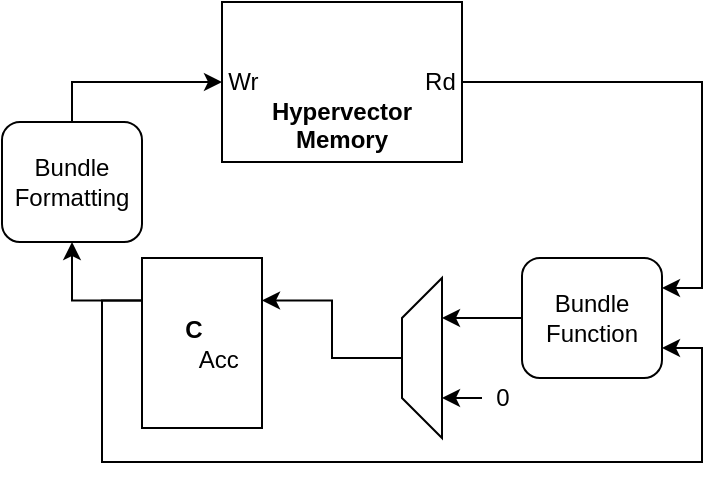<mxfile version="14.5.1" type="device"><diagram id="5A3foilHxnzcEwqRGsPn" name="Page-1"><mxGraphModel dx="813" dy="470" grid="1" gridSize="10" guides="1" tooltips="1" connect="1" arrows="1" fold="1" page="1" pageScale="1" pageWidth="850" pageHeight="1100" math="0" shadow="0"><root><mxCell id="0"/><mxCell id="1" parent="0"/><mxCell id="HuDzA03zV6hxK3HbArgA-12" style="edgeStyle=orthogonalEdgeStyle;rounded=0;orthogonalLoop=1;jettySize=auto;html=1;exitX=1;exitY=0.5;exitDx=0;exitDy=0;entryX=1;entryY=0.25;entryDx=0;entryDy=0;startArrow=none;startFill=0;endArrow=classic;endFill=1;" edge="1" parent="1" source="HuDzA03zV6hxK3HbArgA-1" target="HuDzA03zV6hxK3HbArgA-2"><mxGeometry relative="1" as="geometry"/></mxCell><mxCell id="HuDzA03zV6hxK3HbArgA-1" value="&lt;br&gt;&lt;br&gt;Wr&amp;nbsp; &amp;nbsp; &amp;nbsp; &amp;nbsp; &amp;nbsp; &amp;nbsp; &amp;nbsp; &amp;nbsp; &amp;nbsp; &amp;nbsp; &amp;nbsp; &amp;nbsp; &amp;nbsp;Rd&lt;br&gt;&lt;b&gt;Hypervector&lt;/b&gt;&lt;br&gt;&lt;b&gt;Memory&lt;/b&gt;" style="rounded=0;whiteSpace=wrap;html=1;" vertex="1" parent="1"><mxGeometry x="430" y="350" width="120" height="80" as="geometry"/></mxCell><mxCell id="HuDzA03zV6hxK3HbArgA-11" style="edgeStyle=orthogonalEdgeStyle;rounded=0;orthogonalLoop=1;jettySize=auto;html=1;exitX=0;exitY=0.5;exitDx=0;exitDy=0;entryX=0.75;entryY=1;entryDx=0;entryDy=0;startArrow=none;startFill=0;endArrow=classic;endFill=1;" edge="1" parent="1" source="HuDzA03zV6hxK3HbArgA-2" target="HuDzA03zV6hxK3HbArgA-5"><mxGeometry relative="1" as="geometry"/></mxCell><mxCell id="HuDzA03zV6hxK3HbArgA-2" value="Bundle&lt;br&gt;Function" style="rounded=1;whiteSpace=wrap;html=1;" vertex="1" parent="1"><mxGeometry x="580" y="478" width="70" height="60" as="geometry"/></mxCell><mxCell id="HuDzA03zV6hxK3HbArgA-14" style="edgeStyle=orthogonalEdgeStyle;rounded=0;orthogonalLoop=1;jettySize=auto;html=1;exitX=0.5;exitY=0;exitDx=0;exitDy=0;startArrow=none;startFill=0;endArrow=classic;endFill=1;" edge="1" parent="1" source="HuDzA03zV6hxK3HbArgA-3" target="HuDzA03zV6hxK3HbArgA-1"><mxGeometry relative="1" as="geometry"/></mxCell><mxCell id="HuDzA03zV6hxK3HbArgA-3" value="Bundle&lt;br&gt;Formatting" style="rounded=1;whiteSpace=wrap;html=1;" vertex="1" parent="1"><mxGeometry x="320" y="410" width="70" height="60" as="geometry"/></mxCell><mxCell id="HuDzA03zV6hxK3HbArgA-13" style="edgeStyle=orthogonalEdgeStyle;rounded=0;orthogonalLoop=1;jettySize=auto;html=1;exitX=0;exitY=0.25;exitDx=0;exitDy=0;entryX=0.5;entryY=1;entryDx=0;entryDy=0;startArrow=none;startFill=0;endArrow=classic;endFill=1;" edge="1" parent="1" source="HuDzA03zV6hxK3HbArgA-4" target="HuDzA03zV6hxK3HbArgA-3"><mxGeometry relative="1" as="geometry"/></mxCell><mxCell id="HuDzA03zV6hxK3HbArgA-15" style="edgeStyle=orthogonalEdgeStyle;rounded=0;orthogonalLoop=1;jettySize=auto;html=1;exitX=0;exitY=0.25;exitDx=0;exitDy=0;entryX=1;entryY=0.75;entryDx=0;entryDy=0;startArrow=none;startFill=0;endArrow=classic;endFill=1;" edge="1" parent="1" source="HuDzA03zV6hxK3HbArgA-4" target="HuDzA03zV6hxK3HbArgA-2"><mxGeometry relative="1" as="geometry"><Array as="points"><mxPoint x="370" y="499"/><mxPoint x="370" y="580"/><mxPoint x="670" y="580"/><mxPoint x="670" y="523"/></Array></mxGeometry></mxCell><mxCell id="HuDzA03zV6hxK3HbArgA-4" value="&lt;div style=&quot;text-align: left&quot;&gt;&lt;b&gt;&amp;nbsp; &amp;nbsp;C&lt;/b&gt;&lt;/div&gt;&amp;nbsp; &amp;nbsp; &amp;nbsp;Acc" style="rounded=0;whiteSpace=wrap;html=1;" vertex="1" parent="1"><mxGeometry x="390" y="478" width="60" height="85" as="geometry"/></mxCell><mxCell id="HuDzA03zV6hxK3HbArgA-8" style="edgeStyle=orthogonalEdgeStyle;rounded=0;orthogonalLoop=1;jettySize=auto;html=1;exitX=0.5;exitY=0;exitDx=0;exitDy=0;entryX=1;entryY=0.25;entryDx=0;entryDy=0;" edge="1" parent="1" source="HuDzA03zV6hxK3HbArgA-5" target="HuDzA03zV6hxK3HbArgA-4"><mxGeometry relative="1" as="geometry"/></mxCell><mxCell id="HuDzA03zV6hxK3HbArgA-9" style="edgeStyle=orthogonalEdgeStyle;rounded=0;orthogonalLoop=1;jettySize=auto;html=1;exitX=0.25;exitY=1;exitDx=0;exitDy=0;startArrow=classic;startFill=1;endArrow=none;endFill=0;" edge="1" parent="1" source="HuDzA03zV6hxK3HbArgA-5"><mxGeometry relative="1" as="geometry"><mxPoint x="560" y="548" as="targetPoint"/></mxGeometry></mxCell><mxCell id="HuDzA03zV6hxK3HbArgA-5" value="" style="shape=trapezoid;perimeter=trapezoidPerimeter;whiteSpace=wrap;html=1;fixedSize=1;rotation=-90;size=20;" vertex="1" parent="1"><mxGeometry x="490" y="518" width="80" height="20" as="geometry"/></mxCell><mxCell id="HuDzA03zV6hxK3HbArgA-10" value="0" style="text;html=1;align=center;verticalAlign=middle;resizable=0;points=[];autosize=1;" vertex="1" parent="1"><mxGeometry x="560" y="538" width="20" height="20" as="geometry"/></mxCell></root></mxGraphModel></diagram></mxfile>